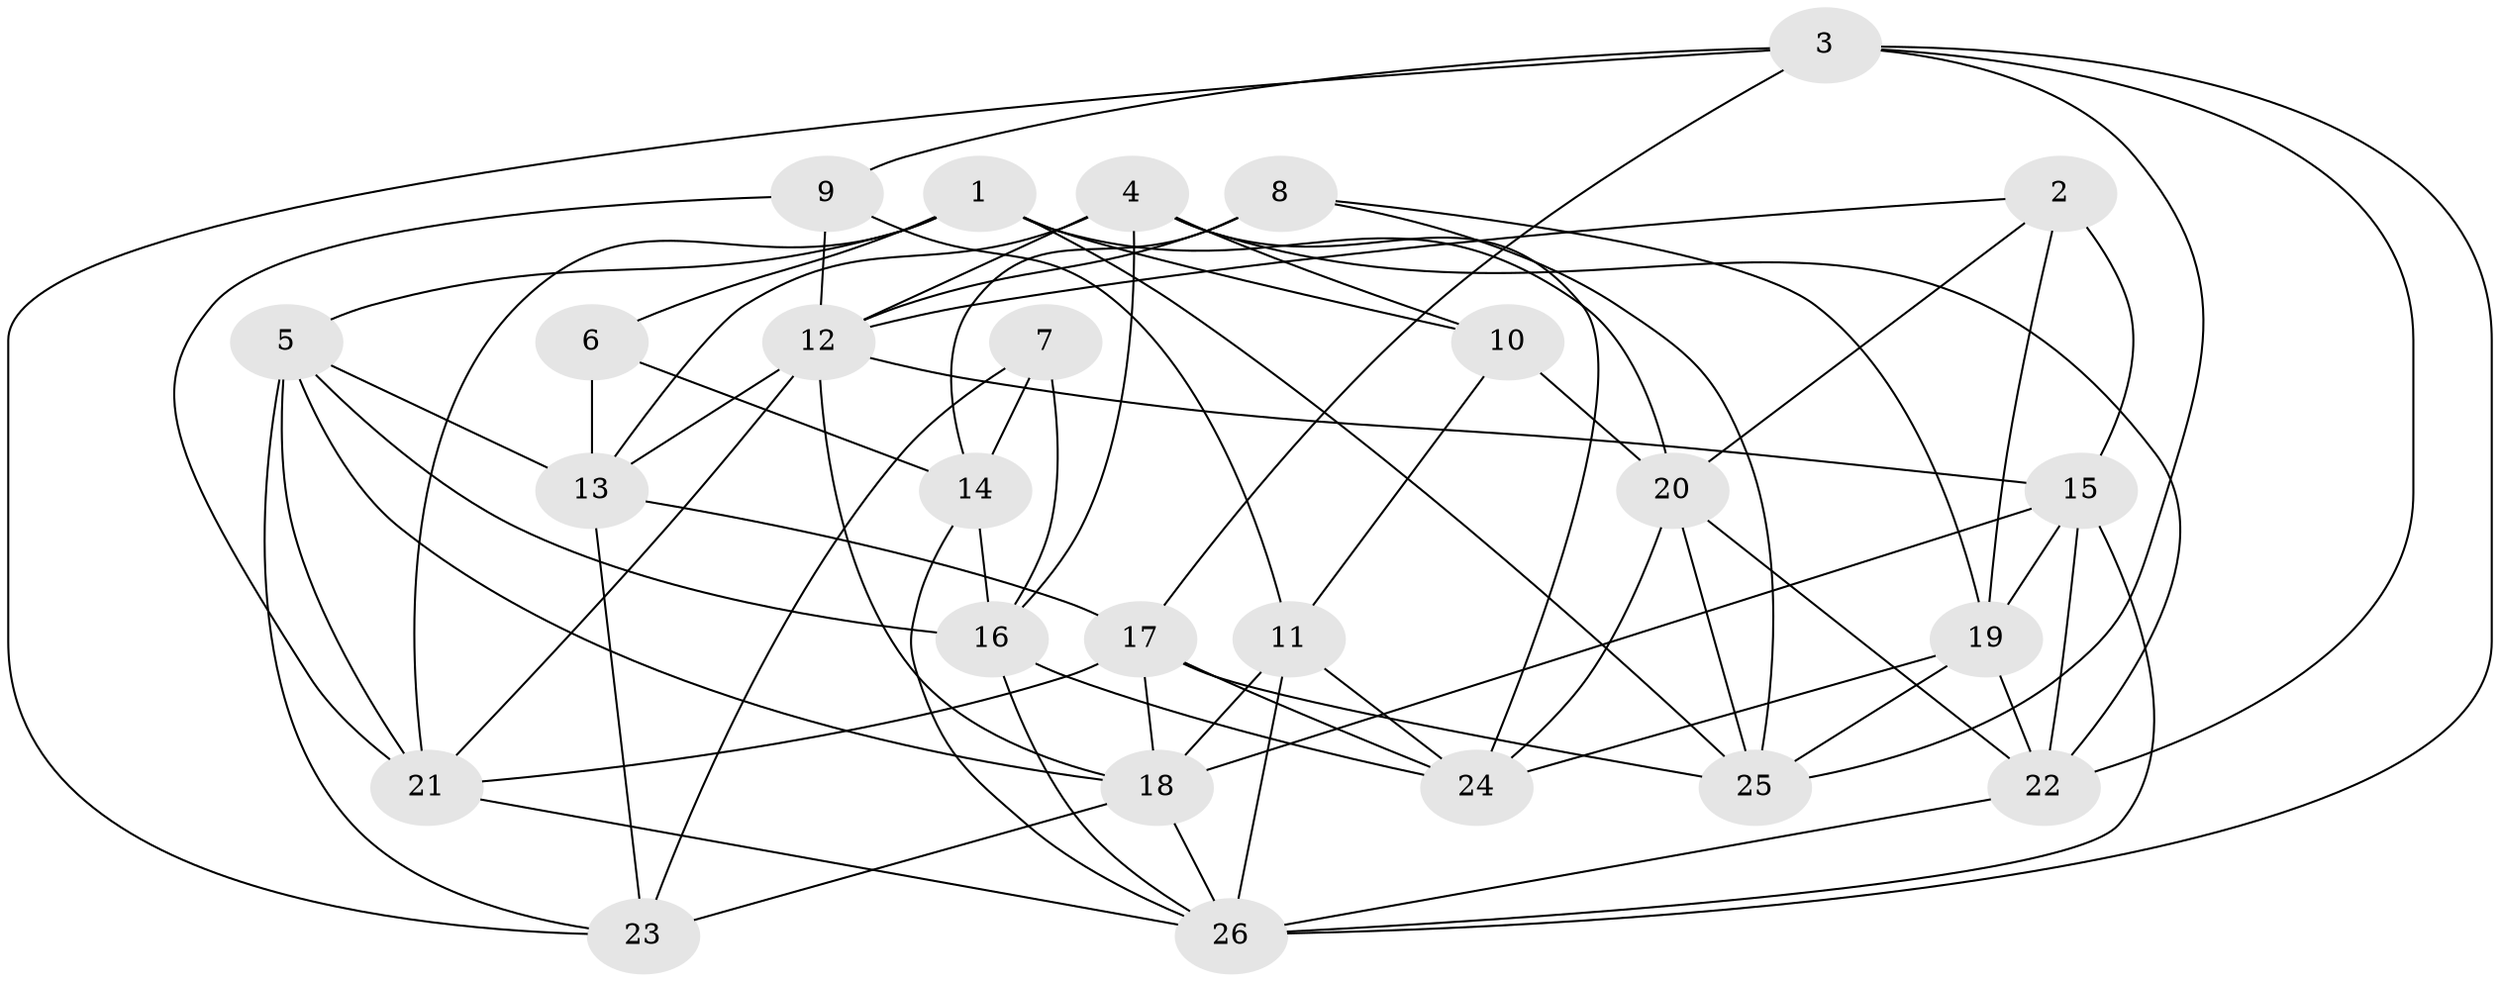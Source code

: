 // original degree distribution, {4: 1.0}
// Generated by graph-tools (version 1.1) at 2025/50/03/09/25 03:50:54]
// undirected, 26 vertices, 72 edges
graph export_dot {
graph [start="1"]
  node [color=gray90,style=filled];
  1;
  2;
  3;
  4;
  5;
  6;
  7;
  8;
  9;
  10;
  11;
  12;
  13;
  14;
  15;
  16;
  17;
  18;
  19;
  20;
  21;
  22;
  23;
  24;
  25;
  26;
  1 -- 5 [weight=1.0];
  1 -- 6 [weight=1.0];
  1 -- 10 [weight=1.0];
  1 -- 20 [weight=1.0];
  1 -- 21 [weight=1.0];
  1 -- 25 [weight=1.0];
  2 -- 12 [weight=1.0];
  2 -- 15 [weight=1.0];
  2 -- 19 [weight=1.0];
  2 -- 20 [weight=1.0];
  3 -- 9 [weight=1.0];
  3 -- 17 [weight=1.0];
  3 -- 22 [weight=1.0];
  3 -- 23 [weight=1.0];
  3 -- 25 [weight=1.0];
  3 -- 26 [weight=1.0];
  4 -- 10 [weight=1.0];
  4 -- 12 [weight=1.0];
  4 -- 13 [weight=1.0];
  4 -- 16 [weight=1.0];
  4 -- 22 [weight=1.0];
  4 -- 24 [weight=1.0];
  5 -- 13 [weight=1.0];
  5 -- 16 [weight=1.0];
  5 -- 18 [weight=1.0];
  5 -- 21 [weight=1.0];
  5 -- 23 [weight=1.0];
  6 -- 13 [weight=1.0];
  6 -- 14 [weight=2.0];
  7 -- 14 [weight=1.0];
  7 -- 16 [weight=1.0];
  7 -- 23 [weight=2.0];
  8 -- 12 [weight=1.0];
  8 -- 14 [weight=1.0];
  8 -- 19 [weight=1.0];
  8 -- 25 [weight=1.0];
  9 -- 11 [weight=1.0];
  9 -- 12 [weight=1.0];
  9 -- 21 [weight=1.0];
  10 -- 11 [weight=1.0];
  10 -- 20 [weight=1.0];
  11 -- 18 [weight=2.0];
  11 -- 24 [weight=1.0];
  11 -- 26 [weight=1.0];
  12 -- 13 [weight=1.0];
  12 -- 15 [weight=1.0];
  12 -- 18 [weight=1.0];
  12 -- 21 [weight=1.0];
  13 -- 17 [weight=1.0];
  13 -- 23 [weight=1.0];
  14 -- 16 [weight=1.0];
  14 -- 26 [weight=1.0];
  15 -- 18 [weight=1.0];
  15 -- 19 [weight=1.0];
  15 -- 22 [weight=1.0];
  15 -- 26 [weight=1.0];
  16 -- 24 [weight=1.0];
  16 -- 26 [weight=1.0];
  17 -- 18 [weight=1.0];
  17 -- 21 [weight=1.0];
  17 -- 24 [weight=1.0];
  17 -- 25 [weight=1.0];
  18 -- 23 [weight=1.0];
  18 -- 26 [weight=1.0];
  19 -- 22 [weight=1.0];
  19 -- 24 [weight=1.0];
  19 -- 25 [weight=1.0];
  20 -- 22 [weight=1.0];
  20 -- 24 [weight=1.0];
  20 -- 25 [weight=1.0];
  21 -- 26 [weight=1.0];
  22 -- 26 [weight=1.0];
}
